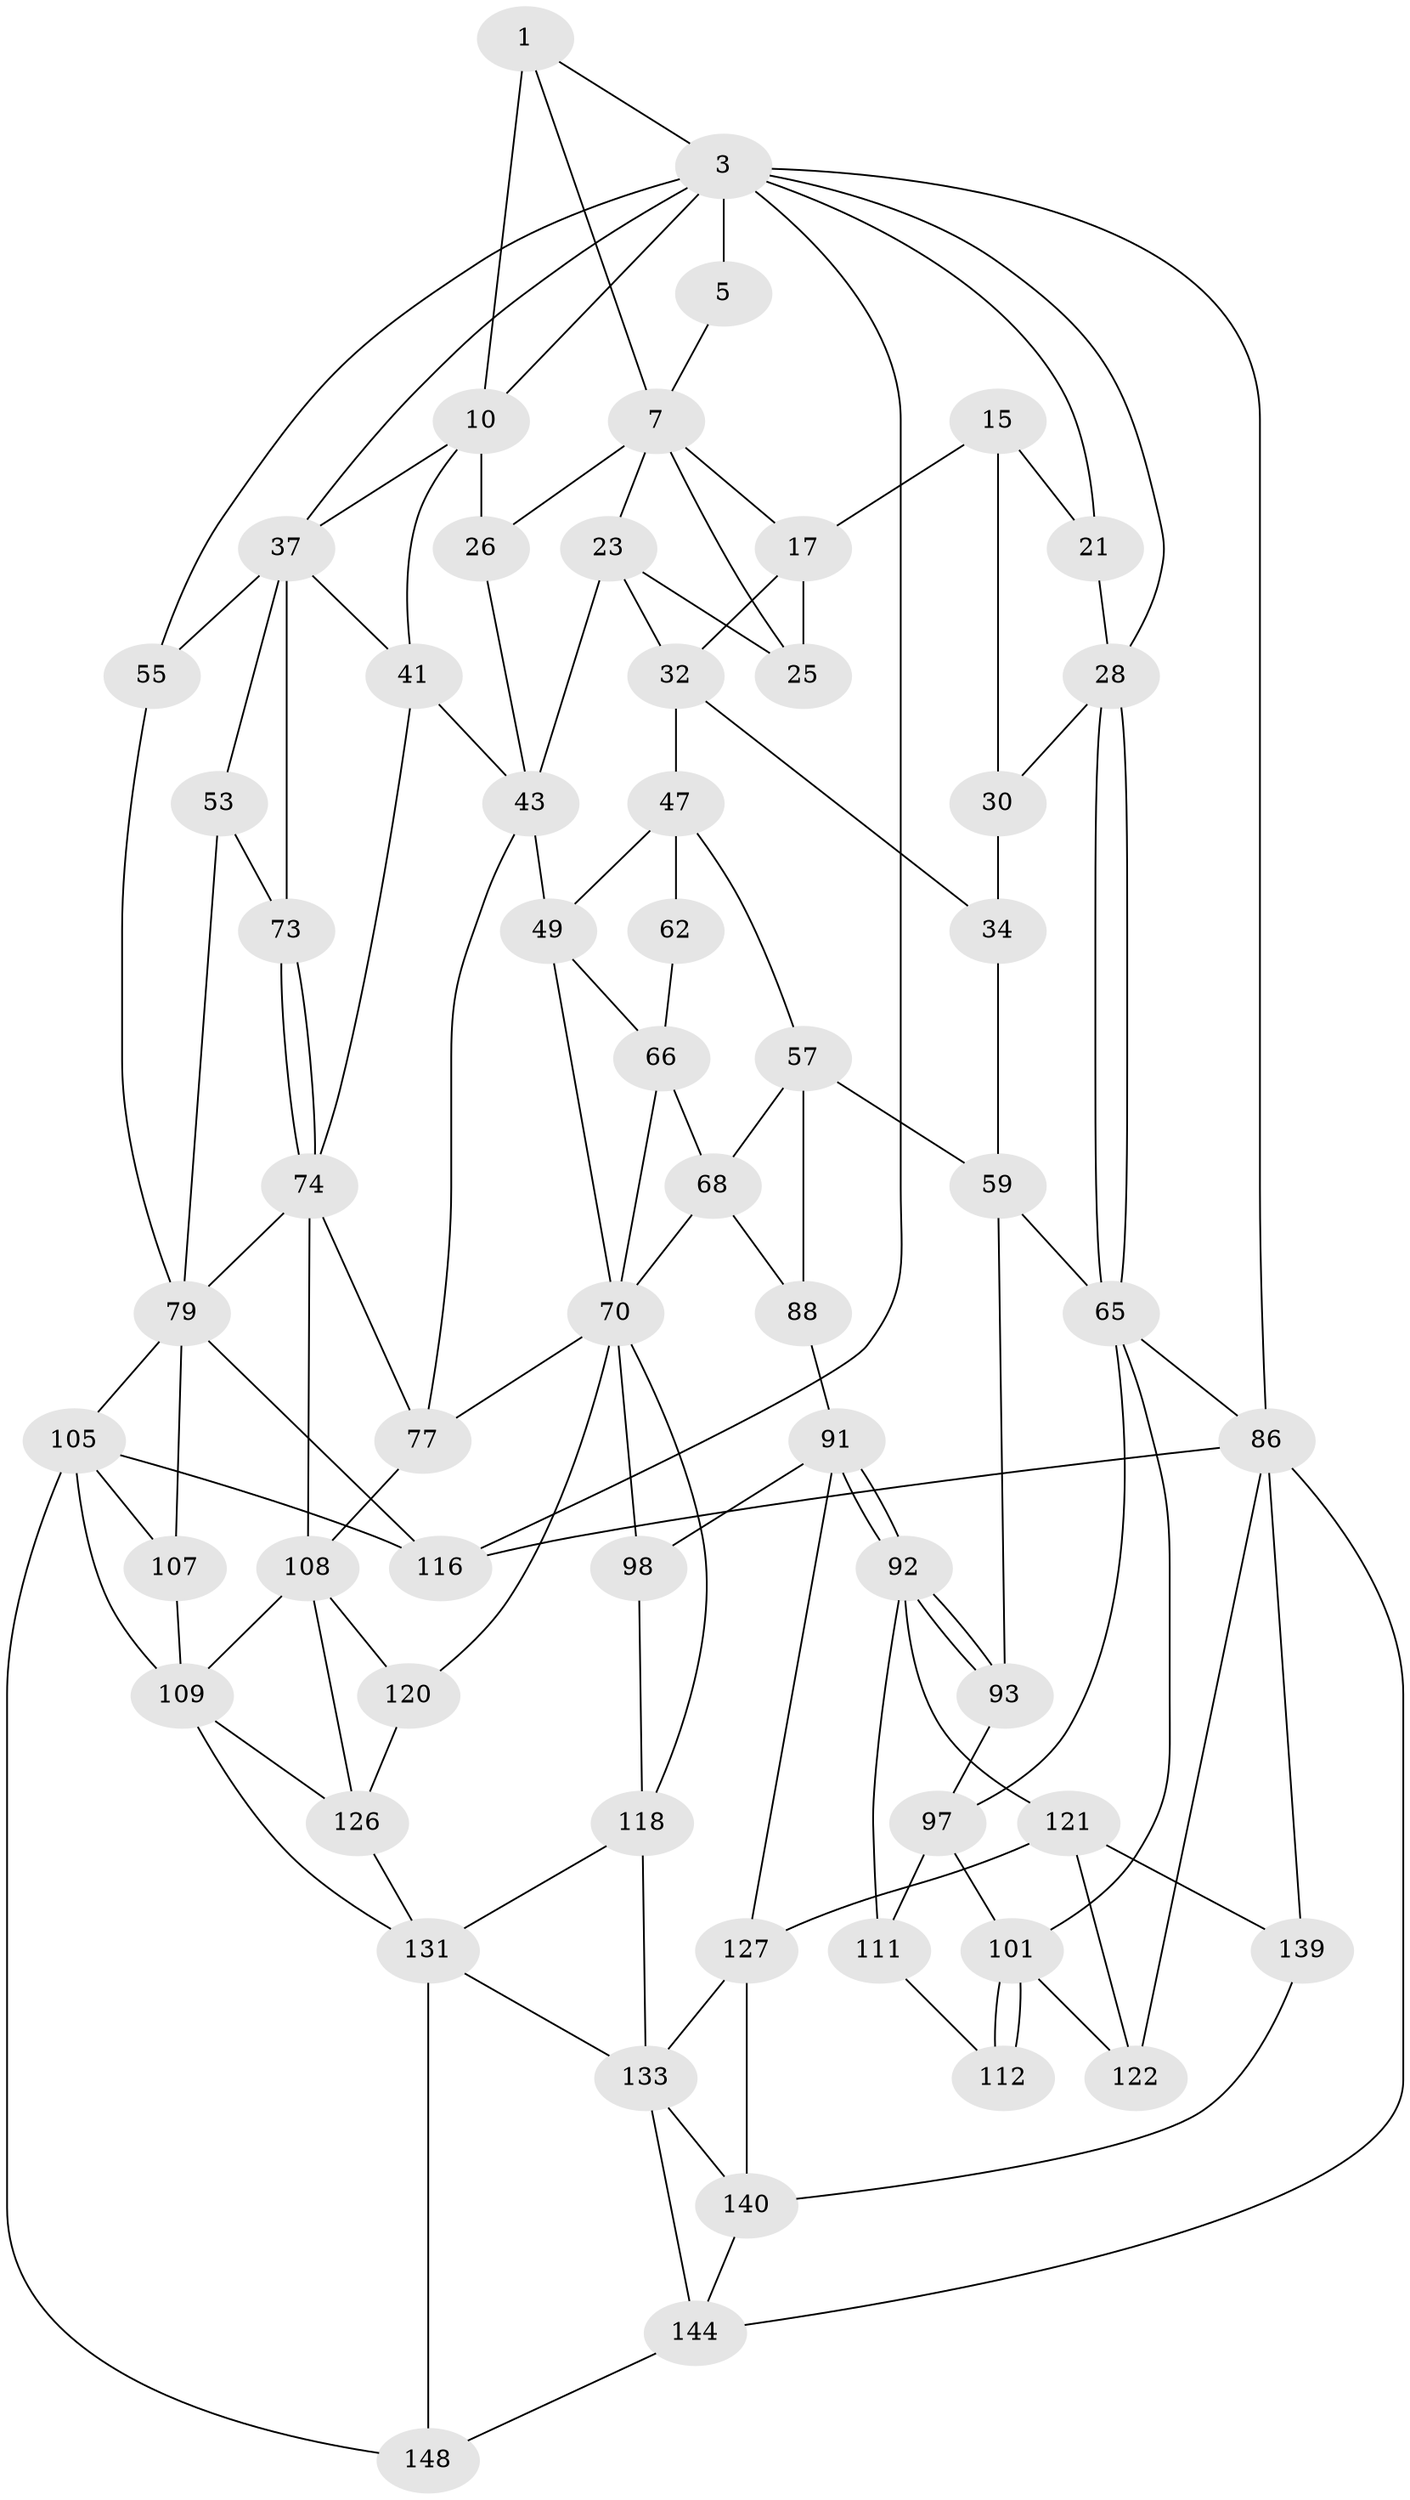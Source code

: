 // original degree distribution, {3: 0.02666666666666667, 4: 0.23333333333333334, 6: 0.24666666666666667, 5: 0.49333333333333335}
// Generated by graph-tools (version 1.1) at 2025/21/03/04/25 18:21:31]
// undirected, 60 vertices, 125 edges
graph export_dot {
graph [start="1"]
  node [color=gray90,style=filled];
  1 [pos="+0.7517962202829299+0",super="+2+6"];
  3 [pos="+1+0",super="+4+35"];
  5 [pos="+0.22143865979609254+0"];
  7 [pos="+0.5507499349503964+0.12125779244751525",super="+8+22"];
  10 [pos="+0.8940962739423847+0.22896043552333176",super="+11"];
  15 [pos="+0.13896738330107927+0.15094400881875183",super="+16+20"];
  17 [pos="+0.25416692403164287+0.06995132028390147",super="+27"];
  21 [pos="+0.03486070148854694+0.2220751666535103"];
  23 [pos="+0.4760039391293602+0.3027292210294215",super="+24"];
  25 [pos="+0.43241707929589646+0.28582894325704744"];
  26 [pos="+0.6146733757808611+0.29387353858282916",super="+39"];
  28 [pos="+0+0.17572101168423418",super="+29"];
  30 [pos="+0.09875575245505895+0.2928345056565509",super="+31"];
  32 [pos="+0.304541484506786+0.29401460823826847",super="+40+33"];
  34 [pos="+0.16056222359085376+0.35409443588777423"];
  37 [pos="+0.945257954967456+0.37258806139773026",super="+52+38"];
  41 [pos="+0.7580207906740171+0.4359252491432019",super="+42"];
  43 [pos="+0.6914439399473649+0.45117231839480715",super="+44+63"];
  47 [pos="+0.3349805043573436+0.39482152544863874",super="+51+48"];
  49 [pos="+0.49016214147622783+0.4069058843557614",super="+50+64"];
  53 [pos="+1+0.43309112238728437",super="+76"];
  55 [pos="+1+0.44607479396713123"];
  57 [pos="+0.2963982458761919+0.4795266126325602",super="+58"];
  59 [pos="+0.16012652973945707+0.4889282219527405",super="+60"];
  62 [pos="+0.35026993219148367+0.4742174487068529"];
  65 [pos="+0+0.37080195377970887",super="+84"];
  66 [pos="+0.44640083185013835+0.44635537255213886",super="+67"];
  68 [pos="+0.3715135822302162+0.5698215219124491",super="+69"];
  70 [pos="+0.4666599183670881+0.622761196663577",super="+71+78"];
  73 [pos="+0.8723563303906537+0.5137646512876387"];
  74 [pos="+0.8034401892643973+0.5714504181729695",super="+75+81"];
  77 [pos="+0.5824591961100287+0.6267640411774981",super="+83"];
  79 [pos="+0.9086962278769732+0.5874369054143449",super="+80+95"];
  86 [pos="+0+1",super="+87+137"];
  88 [pos="+0.3307283844927238+0.5812127103223352",super="+89"];
  91 [pos="+0.26374069255792637+0.6837288171474091",super="+99"];
  92 [pos="+0.22115581782681668+0.6857345247238275",super="+113"];
  93 [pos="+0.1559969365998529+0.5918813392799639",super="+94"];
  97 [pos="+0.04978578665601053+0.6039491342500599",super="+100"];
  98 [pos="+0.36620575660437776+0.726103034838199"];
  101 [pos="+0+0.7063282160179609",super="+102"];
  105 [pos="+1+0.7738167096417092",super="+147+106"];
  107 [pos="+0.9496403770511831+0.7191348354503961"];
  108 [pos="+0.8415892874933933+0.6593266078122119",super="+110"];
  109 [pos="+0.87417638076842+0.7280510531304577",super="+124"];
  111 [pos="+0.09600782837612304+0.6854054476760246"];
  112 [pos="+0.09395921680126264+0.6883228494098181"];
  116 [pos="+1+1"];
  118 [pos="+0.4874773198924656+0.7536156731344362",super="+119"];
  120 [pos="+0.6600453007292576+0.8274490495227762"];
  121 [pos="+0.19574456295075968+0.7087687470436421",super="+129"];
  122 [pos="+0.08540783064691135+0.7962040492877783",super="+136"];
  126 [pos="+0.7633437534116054+0.8444999578338334",super="+130"];
  127 [pos="+0.2519865452173442+0.864636432391257",super="+134+128"];
  131 [pos="+0.6414257368430724+0.8581917989594142",super="+146+132"];
  133 [pos="+0.386660645364352+0.8014270675209662",super="+135"];
  139 [pos="+0.11859867812110342+0.9245420487278374"];
  140 [pos="+0.17806980419949422+1",super="+143+141"];
  144 [pos="+0.12520812830195344+1",super="+149"];
  148 [pos="+0.7183697059089634+1"];
  1 -- 10 [weight=2];
  1 -- 3;
  1 -- 7;
  3 -- 116;
  3 -- 21;
  3 -- 5;
  3 -- 86;
  3 -- 28;
  3 -- 10;
  3 -- 37;
  3 -- 55;
  5 -- 7;
  7 -- 25;
  7 -- 17;
  7 -- 26;
  7 -- 23;
  10 -- 26 [weight=2];
  10 -- 41;
  10 -- 37;
  15 -- 17;
  15 -- 21;
  15 -- 30 [weight=2];
  17 -- 32;
  17 -- 25;
  21 -- 28;
  23 -- 43;
  23 -- 32;
  23 -- 25;
  26 -- 43;
  28 -- 65;
  28 -- 65;
  28 -- 30;
  30 -- 34;
  32 -- 47 [weight=2];
  32 -- 34;
  34 -- 59;
  37 -- 53 [weight=2];
  37 -- 55;
  37 -- 73;
  37 -- 41;
  41 -- 43;
  41 -- 74;
  43 -- 49 [weight=2];
  43 -- 77;
  47 -- 49;
  47 -- 62 [weight=2];
  47 -- 57;
  49 -- 66;
  49 -- 70;
  53 -- 73;
  53 -- 79;
  55 -- 79;
  57 -- 88;
  57 -- 59;
  57 -- 68;
  59 -- 93;
  59 -- 65;
  62 -- 66;
  65 -- 101;
  65 -- 97;
  65 -- 86;
  66 -- 70;
  66 -- 68;
  68 -- 70;
  68 -- 88;
  70 -- 98;
  70 -- 120;
  70 -- 118;
  70 -- 77;
  73 -- 74;
  73 -- 74;
  74 -- 108 [weight=2];
  74 -- 79;
  74 -- 77;
  77 -- 108;
  79 -- 107;
  79 -- 105;
  79 -- 116;
  86 -- 144;
  86 -- 116;
  86 -- 139;
  86 -- 122;
  88 -- 91;
  91 -- 92;
  91 -- 92;
  91 -- 98;
  91 -- 127;
  92 -- 93;
  92 -- 93;
  92 -- 121;
  92 -- 111;
  93 -- 97 [weight=2];
  97 -- 101;
  97 -- 111;
  98 -- 118;
  101 -- 112 [weight=2];
  101 -- 112;
  101 -- 122;
  105 -- 116;
  105 -- 148;
  105 -- 109 [weight=2];
  105 -- 107;
  107 -- 109;
  108 -- 120;
  108 -- 109;
  108 -- 126;
  109 -- 131;
  109 -- 126;
  111 -- 112;
  118 -- 131;
  118 -- 133;
  120 -- 126;
  121 -- 122 [weight=2];
  121 -- 139;
  121 -- 127;
  126 -- 131;
  127 -- 140 [weight=2];
  127 -- 133;
  131 -- 148;
  131 -- 133;
  133 -- 144;
  133 -- 140;
  139 -- 140;
  140 -- 144;
  144 -- 148;
}
